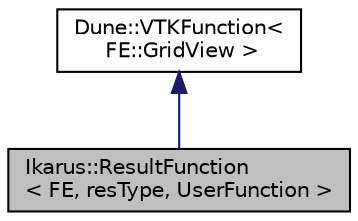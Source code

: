 digraph "Ikarus::ResultFunction&lt; FE, resType, UserFunction &gt;"
{
 // LATEX_PDF_SIZE
  edge [fontname="Helvetica",fontsize="10",labelfontname="Helvetica",labelfontsize="10"];
  node [fontname="Helvetica",fontsize="10",shape=record];
  Node1 [label="Ikarus::ResultFunction\l\< FE, resType, UserFunction \>",height=0.2,width=0.4,color="black", fillcolor="grey75", style="filled", fontcolor="black",tooltip="Wrapper to evaluate results for a vtkwriter."];
  Node2 -> Node1 [dir="back",color="midnightblue",fontsize="10",style="solid"];
  Node2 [label="Dune::VTKFunction\<\l FE::GridView \>",height=0.2,width=0.4,color="black", fillcolor="white", style="filled",tooltip=" "];
}
